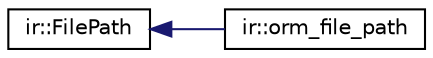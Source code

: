 digraph "Graphical Class Hierarchy"
{
 // LATEX_PDF_SIZE
  edge [fontname="Helvetica",fontsize="10",labelfontname="Helvetica",labelfontsize="10"];
  node [fontname="Helvetica",fontsize="10",shape=record];
  rankdir="LR";
  Node0 [label="ir::FilePath",height=0.2,width=0.4,color="black", fillcolor="white", style="filled",URL="$structir_1_1_file_path.html",tooltip="file path with associated parent directory information"];
  Node0 -> Node1 [dir="back",color="midnightblue",fontsize="10",style="solid",fontname="Helvetica"];
  Node1 [label="ir::orm_file_path",height=0.2,width=0.4,color="black", fillcolor="white", style="filled",URL="$structir_1_1orm__file__path.html",tooltip=" "];
}
